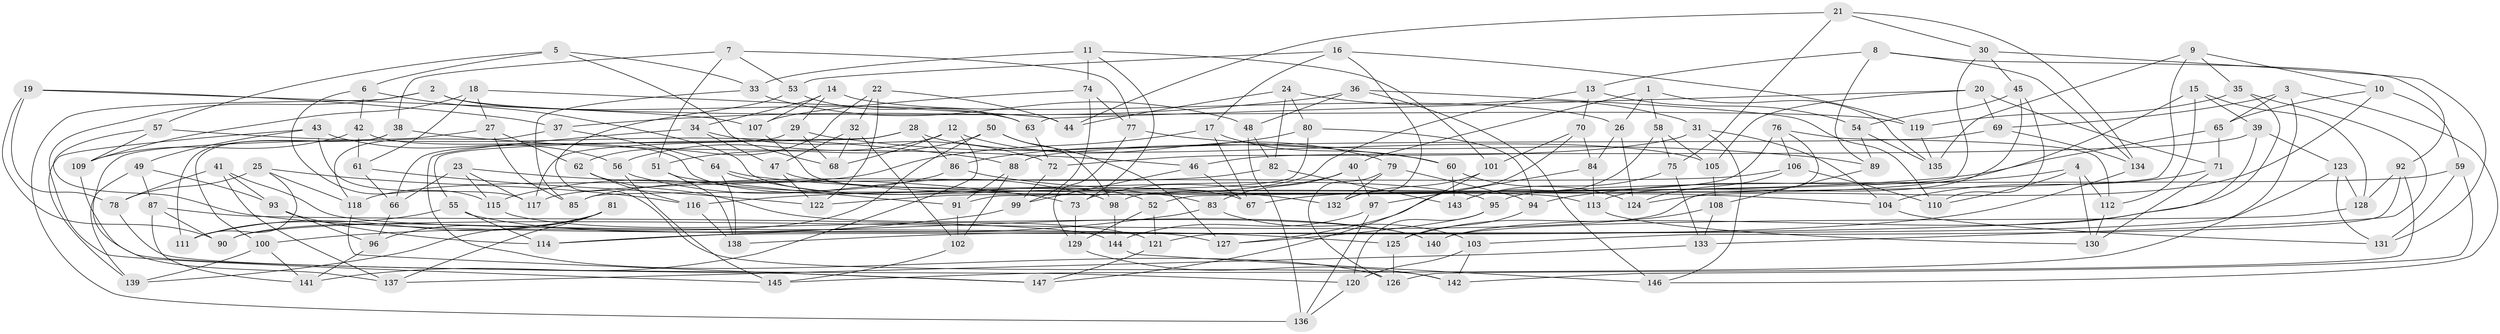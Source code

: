 // coarse degree distribution, {4: 0.46875, 5: 0.020833333333333332, 6: 0.5104166666666666}
// Generated by graph-tools (version 1.1) at 2025/52/02/27/25 19:52:29]
// undirected, 147 vertices, 294 edges
graph export_dot {
graph [start="1"]
  node [color=gray90,style=filled];
  1;
  2;
  3;
  4;
  5;
  6;
  7;
  8;
  9;
  10;
  11;
  12;
  13;
  14;
  15;
  16;
  17;
  18;
  19;
  20;
  21;
  22;
  23;
  24;
  25;
  26;
  27;
  28;
  29;
  30;
  31;
  32;
  33;
  34;
  35;
  36;
  37;
  38;
  39;
  40;
  41;
  42;
  43;
  44;
  45;
  46;
  47;
  48;
  49;
  50;
  51;
  52;
  53;
  54;
  55;
  56;
  57;
  58;
  59;
  60;
  61;
  62;
  63;
  64;
  65;
  66;
  67;
  68;
  69;
  70;
  71;
  72;
  73;
  74;
  75;
  76;
  77;
  78;
  79;
  80;
  81;
  82;
  83;
  84;
  85;
  86;
  87;
  88;
  89;
  90;
  91;
  92;
  93;
  94;
  95;
  96;
  97;
  98;
  99;
  100;
  101;
  102;
  103;
  104;
  105;
  106;
  107;
  108;
  109;
  110;
  111;
  112;
  113;
  114;
  115;
  116;
  117;
  118;
  119;
  120;
  121;
  122;
  123;
  124;
  125;
  126;
  127;
  128;
  129;
  130;
  131;
  132;
  133;
  134;
  135;
  136;
  137;
  138;
  139;
  140;
  141;
  142;
  143;
  144;
  145;
  146;
  147;
  1 -- 135;
  1 -- 26;
  1 -- 40;
  1 -- 58;
  2 -- 63;
  2 -- 119;
  2 -- 136;
  2 -- 145;
  3 -- 146;
  3 -- 65;
  3 -- 121;
  3 -- 69;
  4 -- 94;
  4 -- 110;
  4 -- 130;
  4 -- 112;
  5 -- 6;
  5 -- 57;
  5 -- 33;
  5 -- 68;
  6 -- 67;
  6 -- 115;
  6 -- 42;
  7 -- 53;
  7 -- 77;
  7 -- 51;
  7 -- 38;
  8 -- 89;
  8 -- 134;
  8 -- 92;
  8 -- 13;
  9 -- 52;
  9 -- 10;
  9 -- 35;
  9 -- 135;
  10 -- 59;
  10 -- 65;
  10 -- 124;
  11 -- 73;
  11 -- 101;
  11 -- 33;
  11 -- 74;
  12 -- 141;
  12 -- 79;
  12 -- 68;
  12 -- 56;
  13 -- 54;
  13 -- 122;
  13 -- 70;
  14 -- 29;
  14 -- 107;
  14 -- 34;
  14 -- 26;
  15 -- 112;
  15 -- 39;
  15 -- 67;
  15 -- 128;
  16 -- 119;
  16 -- 17;
  16 -- 132;
  16 -- 53;
  17 -- 118;
  17 -- 67;
  17 -- 60;
  18 -- 27;
  18 -- 61;
  18 -- 44;
  18 -- 109;
  19 -- 107;
  19 -- 37;
  19 -- 90;
  19 -- 78;
  20 -- 69;
  20 -- 63;
  20 -- 105;
  20 -- 71;
  21 -- 30;
  21 -- 75;
  21 -- 134;
  21 -- 44;
  22 -- 44;
  22 -- 32;
  22 -- 122;
  22 -- 62;
  23 -- 73;
  23 -- 117;
  23 -- 66;
  23 -- 115;
  24 -- 31;
  24 -- 80;
  24 -- 82;
  24 -- 44;
  25 -- 116;
  25 -- 111;
  25 -- 118;
  25 -- 78;
  26 -- 124;
  26 -- 84;
  27 -- 137;
  27 -- 62;
  27 -- 85;
  28 -- 55;
  28 -- 117;
  28 -- 86;
  28 -- 105;
  29 -- 68;
  29 -- 60;
  29 -- 66;
  30 -- 91;
  30 -- 131;
  30 -- 45;
  31 -- 72;
  31 -- 104;
  31 -- 146;
  32 -- 102;
  32 -- 68;
  32 -- 47;
  33 -- 85;
  33 -- 48;
  34 -- 126;
  34 -- 72;
  34 -- 47;
  35 -- 133;
  35 -- 114;
  35 -- 119;
  36 -- 48;
  36 -- 37;
  36 -- 146;
  36 -- 110;
  37 -- 64;
  37 -- 118;
  38 -- 46;
  38 -- 111;
  38 -- 100;
  39 -- 140;
  39 -- 123;
  39 -- 46;
  40 -- 73;
  40 -- 83;
  40 -- 97;
  41 -- 78;
  41 -- 127;
  41 -- 93;
  41 -- 137;
  42 -- 52;
  42 -- 109;
  42 -- 61;
  43 -- 117;
  43 -- 56;
  43 -- 49;
  43 -- 139;
  45 -- 54;
  45 -- 113;
  45 -- 110;
  46 -- 67;
  46 -- 99;
  47 -- 95;
  47 -- 122;
  48 -- 82;
  48 -- 136;
  49 -- 139;
  49 -- 87;
  49 -- 93;
  50 -- 90;
  50 -- 127;
  50 -- 98;
  50 -- 51;
  51 -- 91;
  51 -- 138;
  52 -- 121;
  52 -- 129;
  53 -- 142;
  53 -- 63;
  54 -- 135;
  54 -- 89;
  55 -- 140;
  55 -- 114;
  55 -- 111;
  56 -- 145;
  56 -- 98;
  57 -- 109;
  57 -- 125;
  57 -- 88;
  58 -- 105;
  58 -- 75;
  58 -- 143;
  59 -- 142;
  59 -- 95;
  59 -- 131;
  60 -- 143;
  60 -- 124;
  61 -- 122;
  61 -- 66;
  62 -- 140;
  62 -- 116;
  63 -- 72;
  64 -- 104;
  64 -- 138;
  64 -- 83;
  65 -- 71;
  65 -- 116;
  66 -- 96;
  69 -- 88;
  69 -- 134;
  70 -- 101;
  70 -- 84;
  70 -- 127;
  71 -- 104;
  71 -- 130;
  72 -- 99;
  73 -- 129;
  74 -- 77;
  74 -- 107;
  74 -- 99;
  75 -- 143;
  75 -- 133;
  76 -- 112;
  76 -- 90;
  76 -- 106;
  76 -- 98;
  77 -- 89;
  77 -- 129;
  78 -- 120;
  79 -- 94;
  79 -- 132;
  79 -- 126;
  80 -- 94;
  80 -- 86;
  80 -- 85;
  81 -- 137;
  81 -- 139;
  81 -- 96;
  81 -- 111;
  82 -- 143;
  82 -- 85;
  83 -- 114;
  83 -- 103;
  84 -- 113;
  84 -- 97;
  86 -- 115;
  86 -- 132;
  87 -- 141;
  87 -- 90;
  87 -- 144;
  88 -- 91;
  88 -- 102;
  89 -- 108;
  91 -- 102;
  92 -- 128;
  92 -- 126;
  92 -- 103;
  93 -- 114;
  93 -- 96;
  94 -- 125;
  95 -- 127;
  95 -- 120;
  96 -- 141;
  97 -- 136;
  97 -- 144;
  98 -- 144;
  99 -- 100;
  100 -- 141;
  100 -- 139;
  101 -- 147;
  101 -- 132;
  102 -- 145;
  103 -- 142;
  103 -- 120;
  104 -- 131;
  105 -- 108;
  106 -- 110;
  106 -- 117;
  106 -- 124;
  107 -- 113;
  108 -- 133;
  108 -- 125;
  109 -- 147;
  112 -- 130;
  113 -- 130;
  115 -- 121;
  116 -- 138;
  118 -- 147;
  119 -- 135;
  120 -- 136;
  121 -- 147;
  123 -- 145;
  123 -- 131;
  123 -- 128;
  125 -- 126;
  128 -- 140;
  129 -- 142;
  133 -- 137;
  134 -- 138;
  144 -- 146;
}
